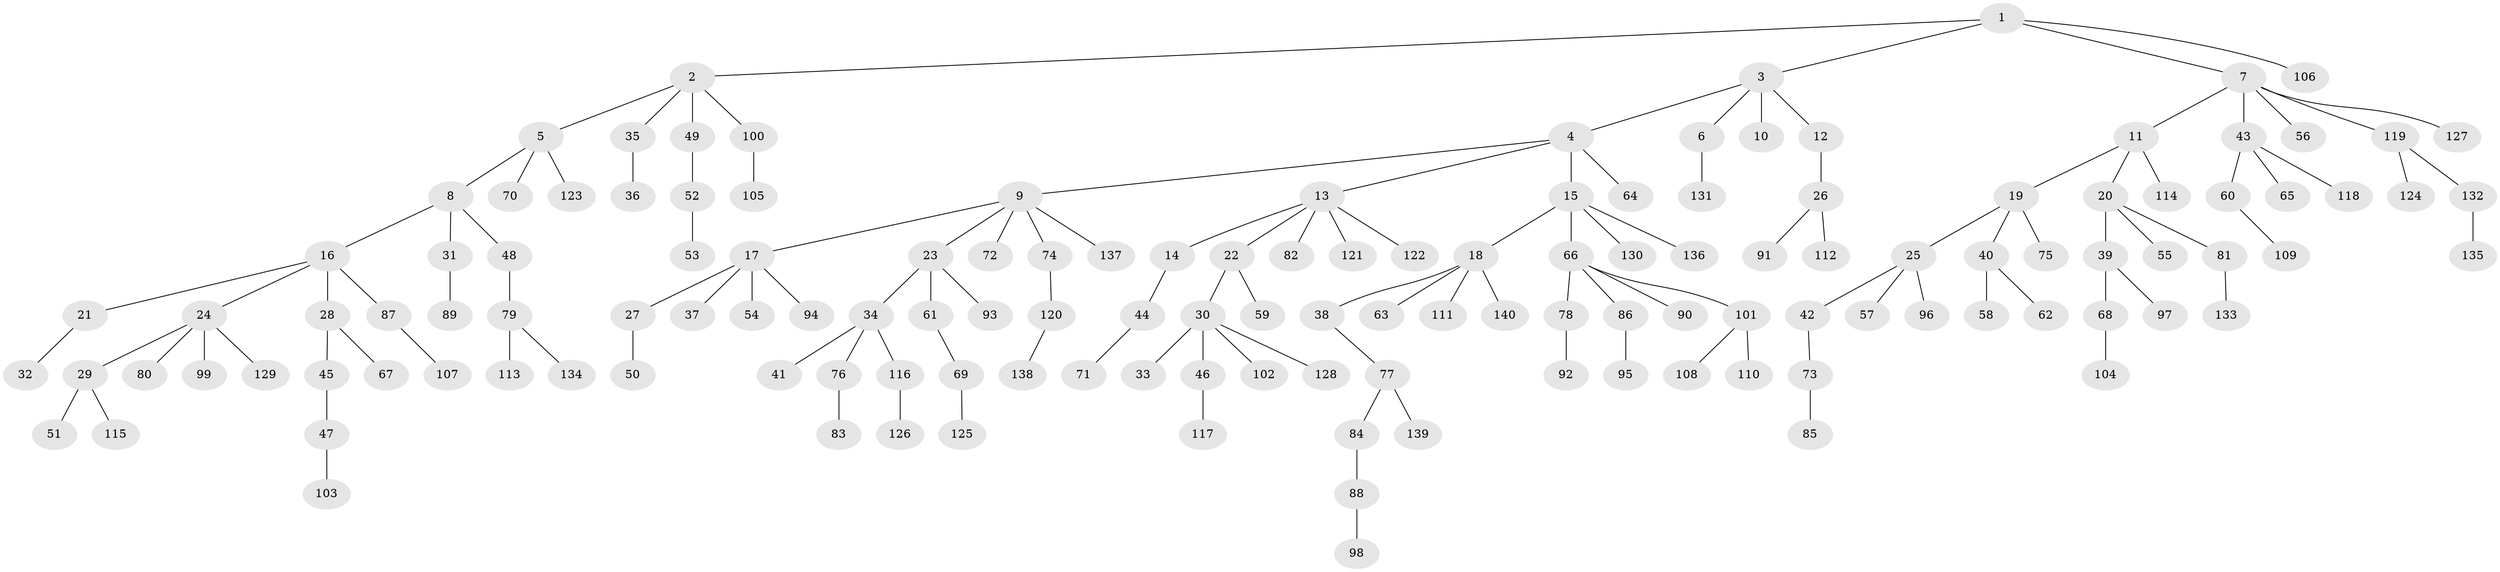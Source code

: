 // Generated by graph-tools (version 1.1) at 2025/15/03/09/25 04:15:24]
// undirected, 140 vertices, 139 edges
graph export_dot {
graph [start="1"]
  node [color=gray90,style=filled];
  1;
  2;
  3;
  4;
  5;
  6;
  7;
  8;
  9;
  10;
  11;
  12;
  13;
  14;
  15;
  16;
  17;
  18;
  19;
  20;
  21;
  22;
  23;
  24;
  25;
  26;
  27;
  28;
  29;
  30;
  31;
  32;
  33;
  34;
  35;
  36;
  37;
  38;
  39;
  40;
  41;
  42;
  43;
  44;
  45;
  46;
  47;
  48;
  49;
  50;
  51;
  52;
  53;
  54;
  55;
  56;
  57;
  58;
  59;
  60;
  61;
  62;
  63;
  64;
  65;
  66;
  67;
  68;
  69;
  70;
  71;
  72;
  73;
  74;
  75;
  76;
  77;
  78;
  79;
  80;
  81;
  82;
  83;
  84;
  85;
  86;
  87;
  88;
  89;
  90;
  91;
  92;
  93;
  94;
  95;
  96;
  97;
  98;
  99;
  100;
  101;
  102;
  103;
  104;
  105;
  106;
  107;
  108;
  109;
  110;
  111;
  112;
  113;
  114;
  115;
  116;
  117;
  118;
  119;
  120;
  121;
  122;
  123;
  124;
  125;
  126;
  127;
  128;
  129;
  130;
  131;
  132;
  133;
  134;
  135;
  136;
  137;
  138;
  139;
  140;
  1 -- 2;
  1 -- 3;
  1 -- 7;
  1 -- 106;
  2 -- 5;
  2 -- 35;
  2 -- 49;
  2 -- 100;
  3 -- 4;
  3 -- 6;
  3 -- 10;
  3 -- 12;
  4 -- 9;
  4 -- 13;
  4 -- 15;
  4 -- 64;
  5 -- 8;
  5 -- 70;
  5 -- 123;
  6 -- 131;
  7 -- 11;
  7 -- 43;
  7 -- 56;
  7 -- 119;
  7 -- 127;
  8 -- 16;
  8 -- 31;
  8 -- 48;
  9 -- 17;
  9 -- 23;
  9 -- 72;
  9 -- 74;
  9 -- 137;
  11 -- 19;
  11 -- 20;
  11 -- 114;
  12 -- 26;
  13 -- 14;
  13 -- 22;
  13 -- 82;
  13 -- 121;
  13 -- 122;
  14 -- 44;
  15 -- 18;
  15 -- 66;
  15 -- 130;
  15 -- 136;
  16 -- 21;
  16 -- 24;
  16 -- 28;
  16 -- 87;
  17 -- 27;
  17 -- 37;
  17 -- 54;
  17 -- 94;
  18 -- 38;
  18 -- 63;
  18 -- 111;
  18 -- 140;
  19 -- 25;
  19 -- 40;
  19 -- 75;
  20 -- 39;
  20 -- 55;
  20 -- 81;
  21 -- 32;
  22 -- 30;
  22 -- 59;
  23 -- 34;
  23 -- 61;
  23 -- 93;
  24 -- 29;
  24 -- 80;
  24 -- 99;
  24 -- 129;
  25 -- 42;
  25 -- 57;
  25 -- 96;
  26 -- 91;
  26 -- 112;
  27 -- 50;
  28 -- 45;
  28 -- 67;
  29 -- 51;
  29 -- 115;
  30 -- 33;
  30 -- 46;
  30 -- 102;
  30 -- 128;
  31 -- 89;
  34 -- 41;
  34 -- 76;
  34 -- 116;
  35 -- 36;
  38 -- 77;
  39 -- 68;
  39 -- 97;
  40 -- 58;
  40 -- 62;
  42 -- 73;
  43 -- 60;
  43 -- 65;
  43 -- 118;
  44 -- 71;
  45 -- 47;
  46 -- 117;
  47 -- 103;
  48 -- 79;
  49 -- 52;
  52 -- 53;
  60 -- 109;
  61 -- 69;
  66 -- 78;
  66 -- 86;
  66 -- 90;
  66 -- 101;
  68 -- 104;
  69 -- 125;
  73 -- 85;
  74 -- 120;
  76 -- 83;
  77 -- 84;
  77 -- 139;
  78 -- 92;
  79 -- 113;
  79 -- 134;
  81 -- 133;
  84 -- 88;
  86 -- 95;
  87 -- 107;
  88 -- 98;
  100 -- 105;
  101 -- 108;
  101 -- 110;
  116 -- 126;
  119 -- 124;
  119 -- 132;
  120 -- 138;
  132 -- 135;
}
